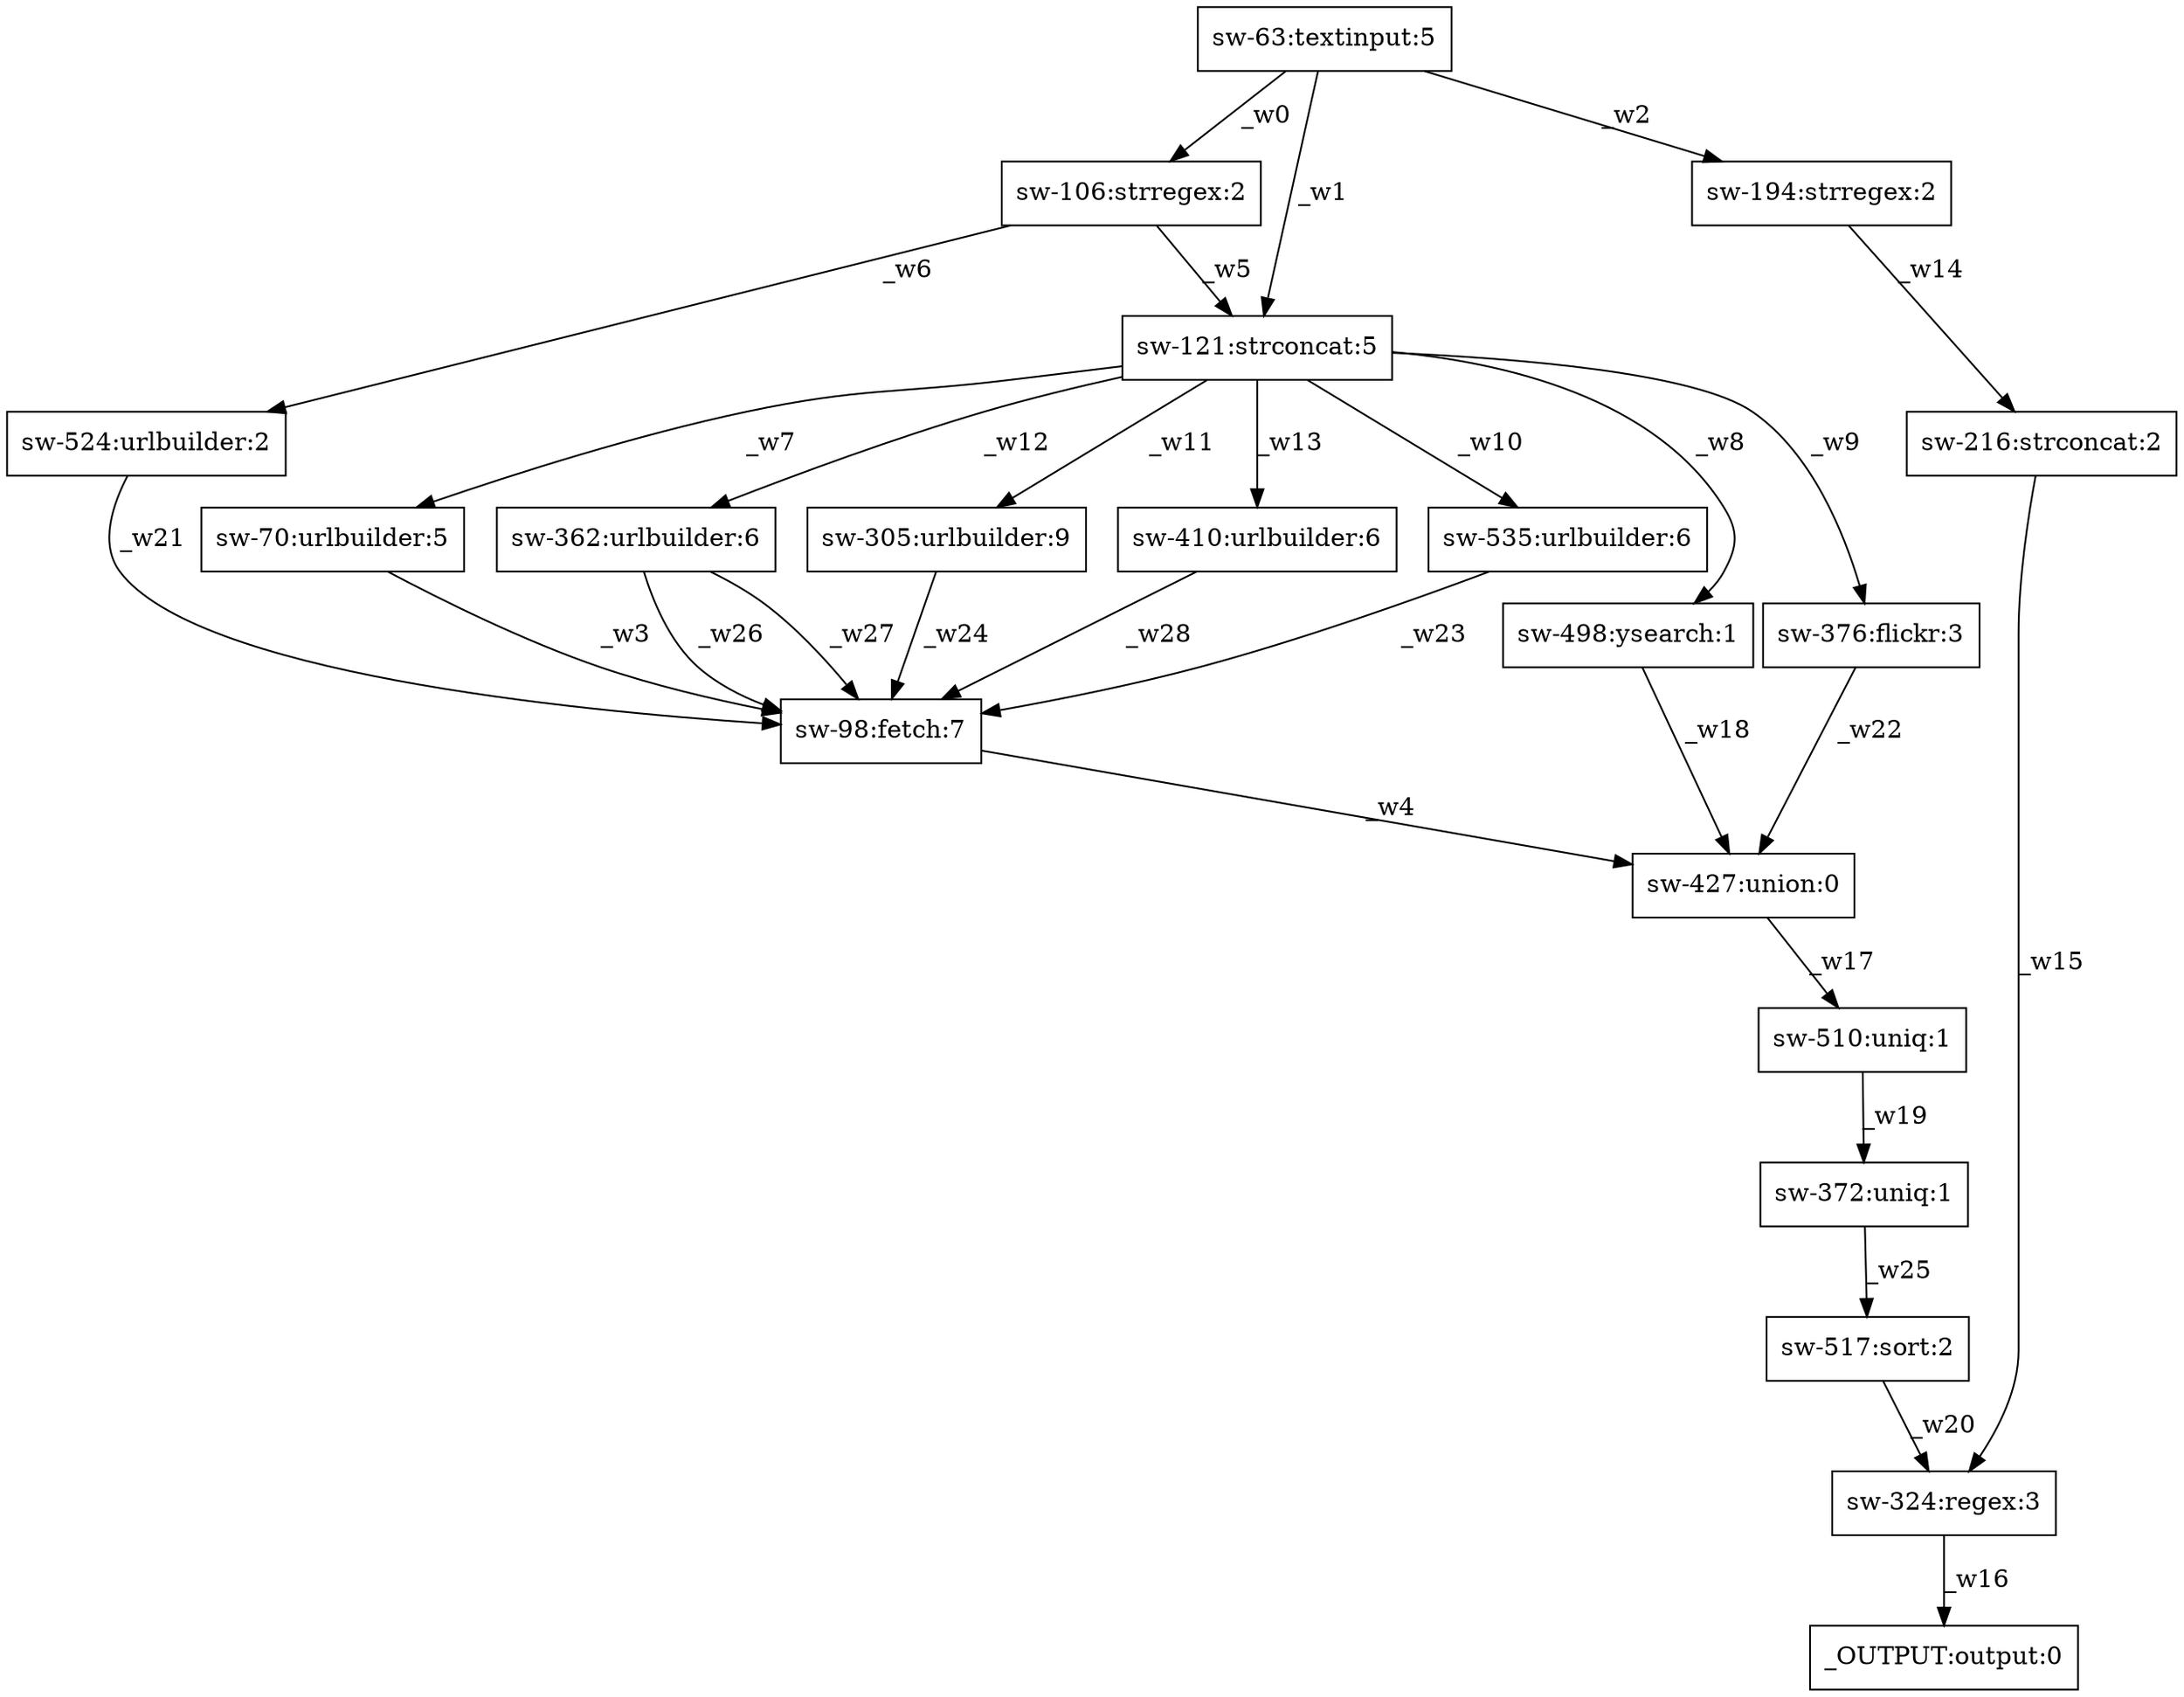 digraph test1 { node [shape=box] "sw-498" [label="sw-498:ysearch:1"];"_OUTPUT" [label="_OUTPUT:output:0"];"sw-410" [label="sw-410:urlbuilder:6"];"sw-427" [label="sw-427:union:0"];"sw-372" [label="sw-372:uniq:1"];"sw-305" [label="sw-305:urlbuilder:9"];"sw-535" [label="sw-535:urlbuilder:6"];"sw-524" [label="sw-524:urlbuilder:2"];"sw-98" [label="sw-98:fetch:7"];"sw-106" [label="sw-106:strregex:2"];"sw-121" [label="sw-121:strconcat:5"];"sw-324" [label="sw-324:regex:3"];"sw-216" [label="sw-216:strconcat:2"];"sw-517" [label="sw-517:sort:2"];"sw-376" [label="sw-376:flickr:3"];"sw-63" [label="sw-63:textinput:5"];"sw-70" [label="sw-70:urlbuilder:5"];"sw-194" [label="sw-194:strregex:2"];"sw-510" [label="sw-510:uniq:1"];"sw-362" [label="sw-362:urlbuilder:6"];"sw-63" -> "sw-106" [label="_w0"];"sw-63" -> "sw-121" [label="_w1"];"sw-63" -> "sw-194" [label="_w2"];"sw-70" -> "sw-98" [label="_w3"];"sw-98" -> "sw-427" [label="_w4"];"sw-106" -> "sw-121" [label="_w5"];"sw-106" -> "sw-524" [label="_w6"];"sw-121" -> "sw-70" [label="_w7"];"sw-121" -> "sw-498" [label="_w8"];"sw-121" -> "sw-376" [label="_w9"];"sw-121" -> "sw-535" [label="_w10"];"sw-121" -> "sw-305" [label="_w11"];"sw-121" -> "sw-362" [label="_w12"];"sw-121" -> "sw-410" [label="_w13"];"sw-194" -> "sw-216" [label="_w14"];"sw-216" -> "sw-324" [label="_w15"];"sw-324" -> "_OUTPUT" [label="_w16"];"sw-427" -> "sw-510" [label="_w17"];"sw-498" -> "sw-427" [label="_w18"];"sw-510" -> "sw-372" [label="_w19"];"sw-517" -> "sw-324" [label="_w20"];"sw-524" -> "sw-98" [label="_w21"];"sw-376" -> "sw-427" [label="_w22"];"sw-535" -> "sw-98" [label="_w23"];"sw-305" -> "sw-98" [label="_w24"];"sw-372" -> "sw-517" [label="_w25"];"sw-362" -> "sw-98" [label="_w26"];"sw-362" -> "sw-98" [label="_w27"];"sw-410" -> "sw-98" [label="_w28"];}